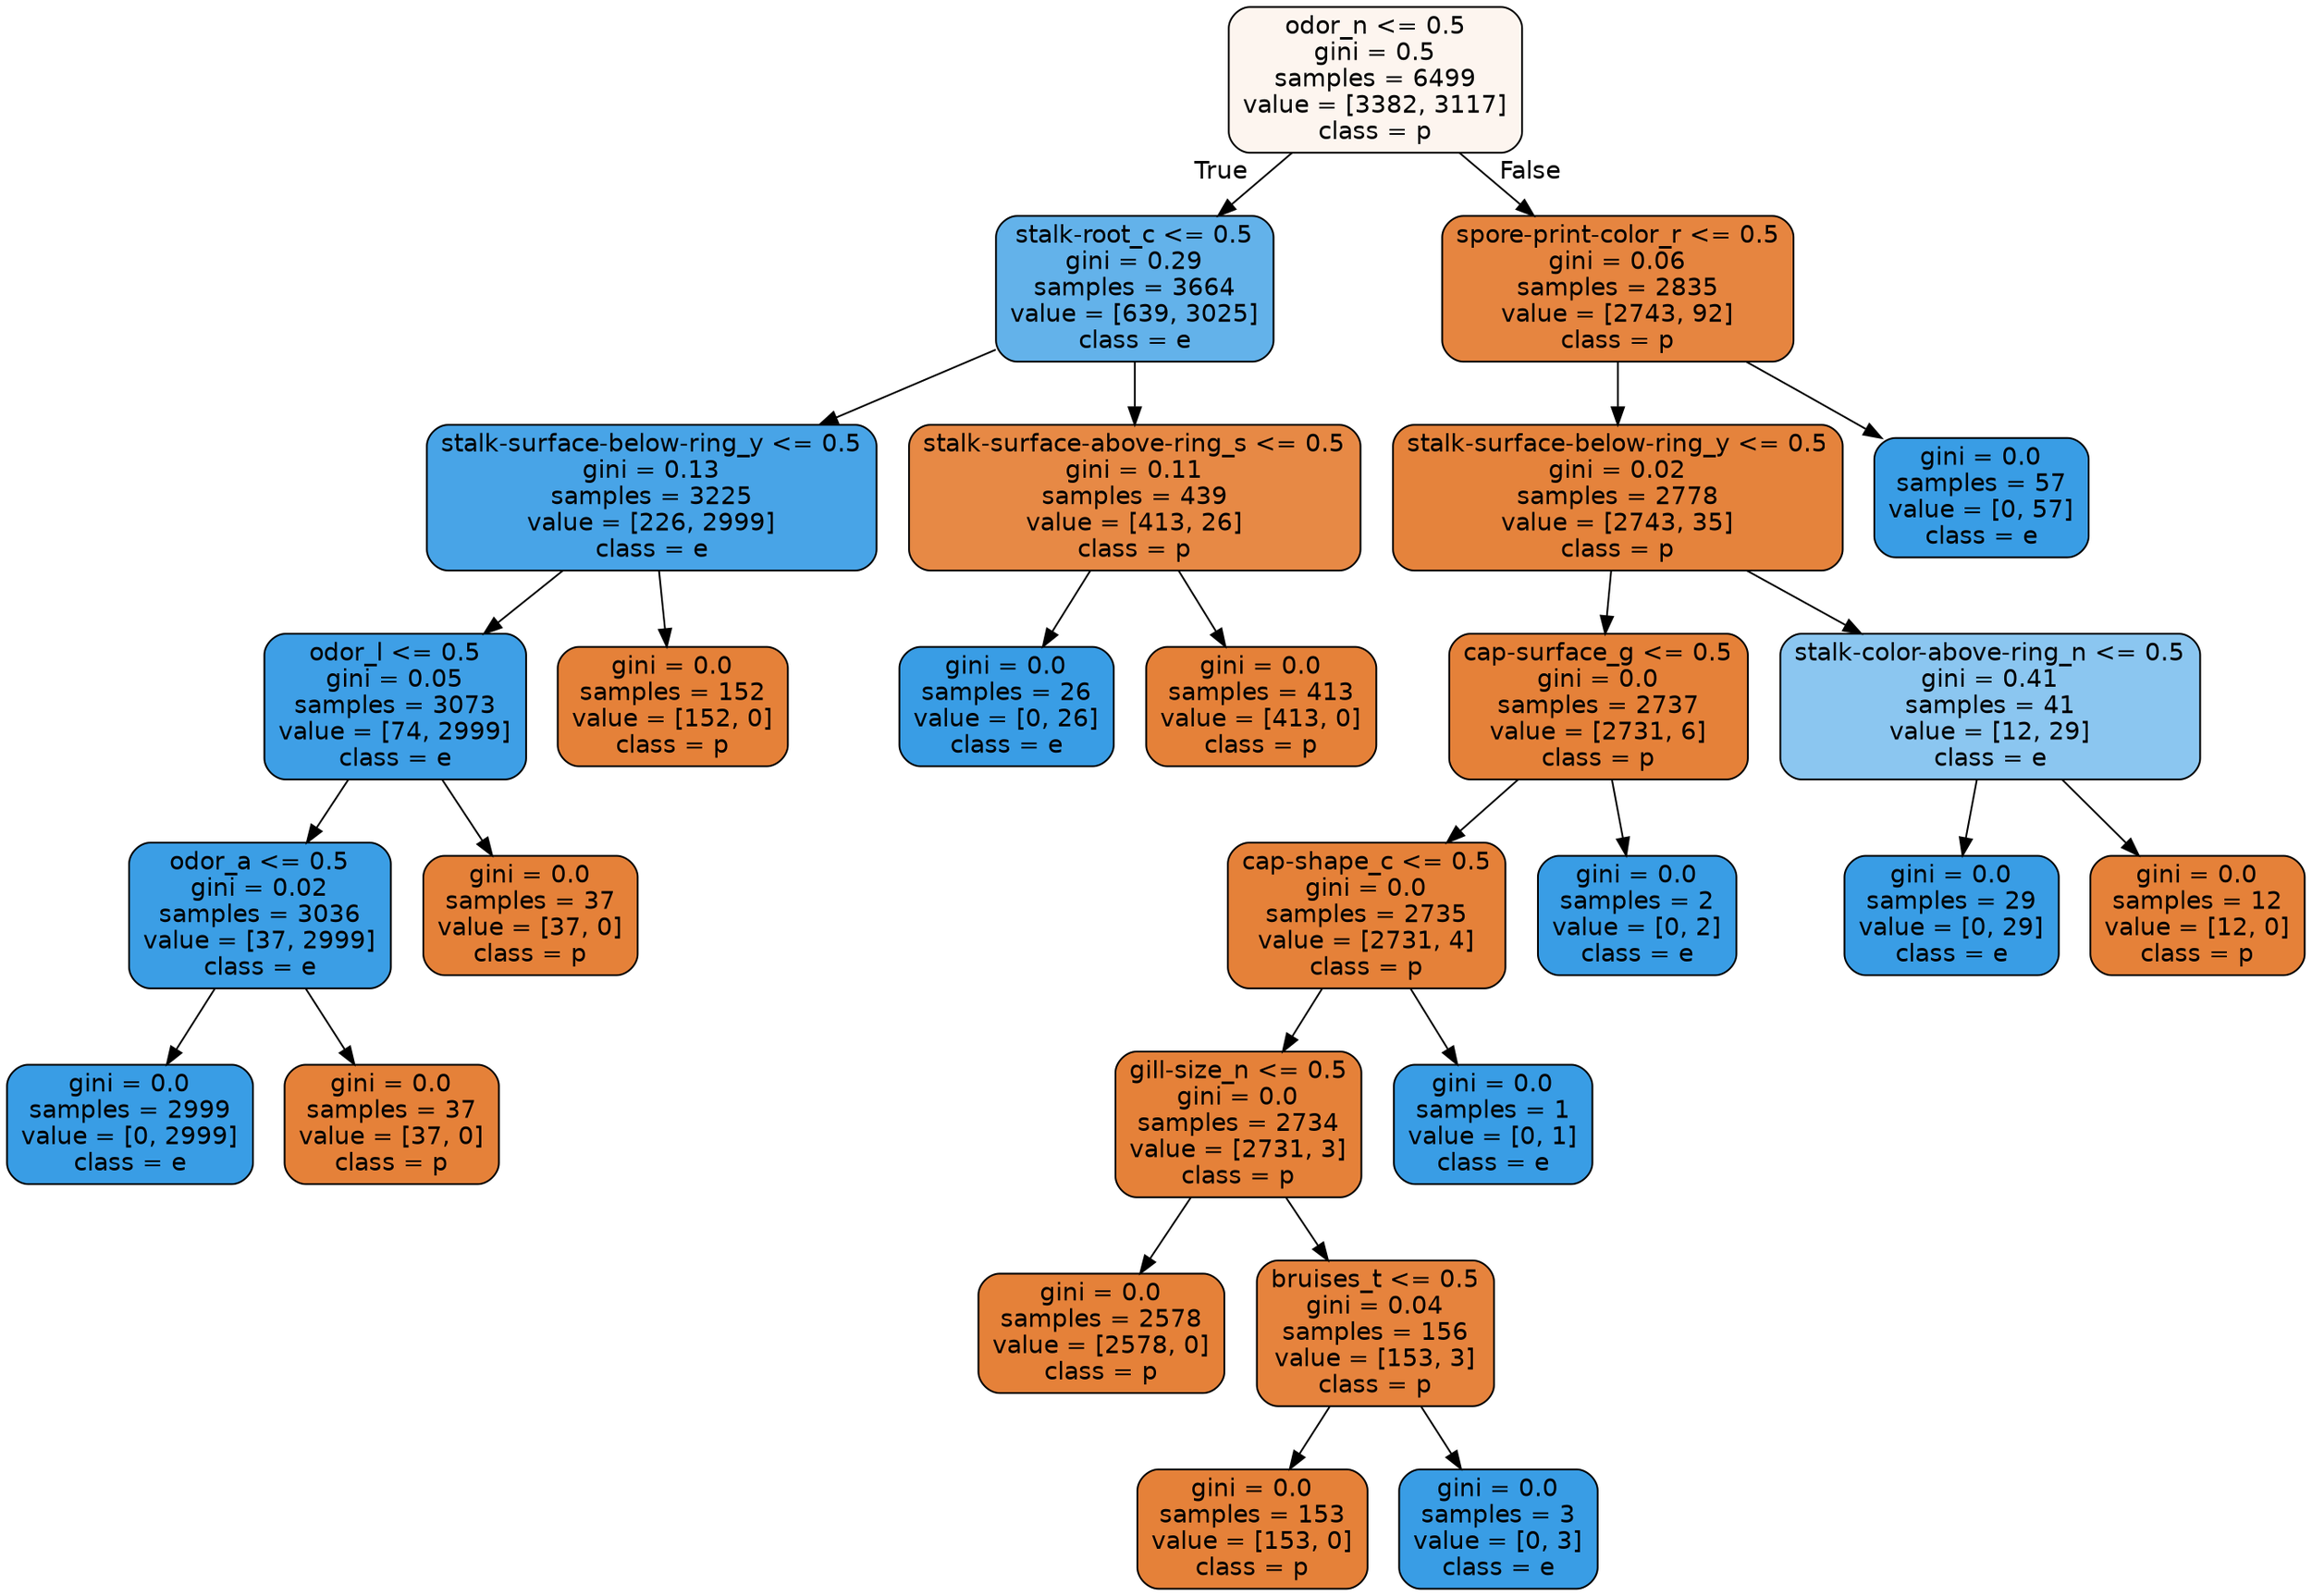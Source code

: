 digraph Tree {
node [shape=box, style="filled, rounded", color="black", fontname=helvetica] ;
edge [fontname=helvetica] ;
0 [label="odor_n <= 0.5\ngini = 0.5\nsamples = 6499\nvalue = [3382, 3117]\nclass = p", fillcolor="#fdf5ef"] ;
1 [label="stalk-root_c <= 0.5\ngini = 0.29\nsamples = 3664\nvalue = [639, 3025]\nclass = e", fillcolor="#63b2ea"] ;
0 -> 1 [labeldistance=2.5, labelangle=45, headlabel="True"] ;
2 [label="stalk-surface-below-ring_y <= 0.5\ngini = 0.13\nsamples = 3225\nvalue = [226, 2999]\nclass = e", fillcolor="#48a4e7"] ;
1 -> 2 ;
3 [label="odor_l <= 0.5\ngini = 0.05\nsamples = 3073\nvalue = [74, 2999]\nclass = e", fillcolor="#3e9fe6"] ;
2 -> 3 ;
4 [label="odor_a <= 0.5\ngini = 0.02\nsamples = 3036\nvalue = [37, 2999]\nclass = e", fillcolor="#3b9ee5"] ;
3 -> 4 ;
5 [label="gini = 0.0\nsamples = 2999\nvalue = [0, 2999]\nclass = e", fillcolor="#399de5"] ;
4 -> 5 ;
6 [label="gini = 0.0\nsamples = 37\nvalue = [37, 0]\nclass = p", fillcolor="#e58139"] ;
4 -> 6 ;
7 [label="gini = 0.0\nsamples = 37\nvalue = [37, 0]\nclass = p", fillcolor="#e58139"] ;
3 -> 7 ;
8 [label="gini = 0.0\nsamples = 152\nvalue = [152, 0]\nclass = p", fillcolor="#e58139"] ;
2 -> 8 ;
9 [label="stalk-surface-above-ring_s <= 0.5\ngini = 0.11\nsamples = 439\nvalue = [413, 26]\nclass = p", fillcolor="#e78945"] ;
1 -> 9 ;
10 [label="gini = 0.0\nsamples = 26\nvalue = [0, 26]\nclass = e", fillcolor="#399de5"] ;
9 -> 10 ;
11 [label="gini = 0.0\nsamples = 413\nvalue = [413, 0]\nclass = p", fillcolor="#e58139"] ;
9 -> 11 ;
12 [label="spore-print-color_r <= 0.5\ngini = 0.06\nsamples = 2835\nvalue = [2743, 92]\nclass = p", fillcolor="#e68540"] ;
0 -> 12 [labeldistance=2.5, labelangle=-45, headlabel="False"] ;
13 [label="stalk-surface-below-ring_y <= 0.5\ngini = 0.02\nsamples = 2778\nvalue = [2743, 35]\nclass = p", fillcolor="#e5833c"] ;
12 -> 13 ;
14 [label="cap-surface_g <= 0.5\ngini = 0.0\nsamples = 2737\nvalue = [2731, 6]\nclass = p", fillcolor="#e58139"] ;
13 -> 14 ;
15 [label="cap-shape_c <= 0.5\ngini = 0.0\nsamples = 2735\nvalue = [2731, 4]\nclass = p", fillcolor="#e58139"] ;
14 -> 15 ;
16 [label="gill-size_n <= 0.5\ngini = 0.0\nsamples = 2734\nvalue = [2731, 3]\nclass = p", fillcolor="#e58139"] ;
15 -> 16 ;
17 [label="gini = 0.0\nsamples = 2578\nvalue = [2578, 0]\nclass = p", fillcolor="#e58139"] ;
16 -> 17 ;
18 [label="bruises_t <= 0.5\ngini = 0.04\nsamples = 156\nvalue = [153, 3]\nclass = p", fillcolor="#e6833d"] ;
16 -> 18 ;
19 [label="gini = 0.0\nsamples = 153\nvalue = [153, 0]\nclass = p", fillcolor="#e58139"] ;
18 -> 19 ;
20 [label="gini = 0.0\nsamples = 3\nvalue = [0, 3]\nclass = e", fillcolor="#399de5"] ;
18 -> 20 ;
21 [label="gini = 0.0\nsamples = 1\nvalue = [0, 1]\nclass = e", fillcolor="#399de5"] ;
15 -> 21 ;
22 [label="gini = 0.0\nsamples = 2\nvalue = [0, 2]\nclass = e", fillcolor="#399de5"] ;
14 -> 22 ;
23 [label="stalk-color-above-ring_n <= 0.5\ngini = 0.41\nsamples = 41\nvalue = [12, 29]\nclass = e", fillcolor="#8bc6f0"] ;
13 -> 23 ;
24 [label="gini = 0.0\nsamples = 29\nvalue = [0, 29]\nclass = e", fillcolor="#399de5"] ;
23 -> 24 ;
25 [label="gini = 0.0\nsamples = 12\nvalue = [12, 0]\nclass = p", fillcolor="#e58139"] ;
23 -> 25 ;
26 [label="gini = 0.0\nsamples = 57\nvalue = [0, 57]\nclass = e", fillcolor="#399de5"] ;
12 -> 26 ;
}